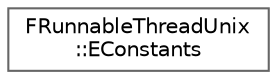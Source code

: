 digraph "Graphical Class Hierarchy"
{
 // INTERACTIVE_SVG=YES
 // LATEX_PDF_SIZE
  bgcolor="transparent";
  edge [fontname=Helvetica,fontsize=10,labelfontname=Helvetica,labelfontsize=10];
  node [fontname=Helvetica,fontsize=10,shape=box,height=0.2,width=0.4];
  rankdir="LR";
  Node0 [id="Node000000",label="FRunnableThreadUnix\l::EConstants",height=0.2,width=0.4,color="grey40", fillcolor="white", style="filled",URL="$d8/ded/structFRunnableThreadUnix_1_1EConstants.html",tooltip=" "];
}

